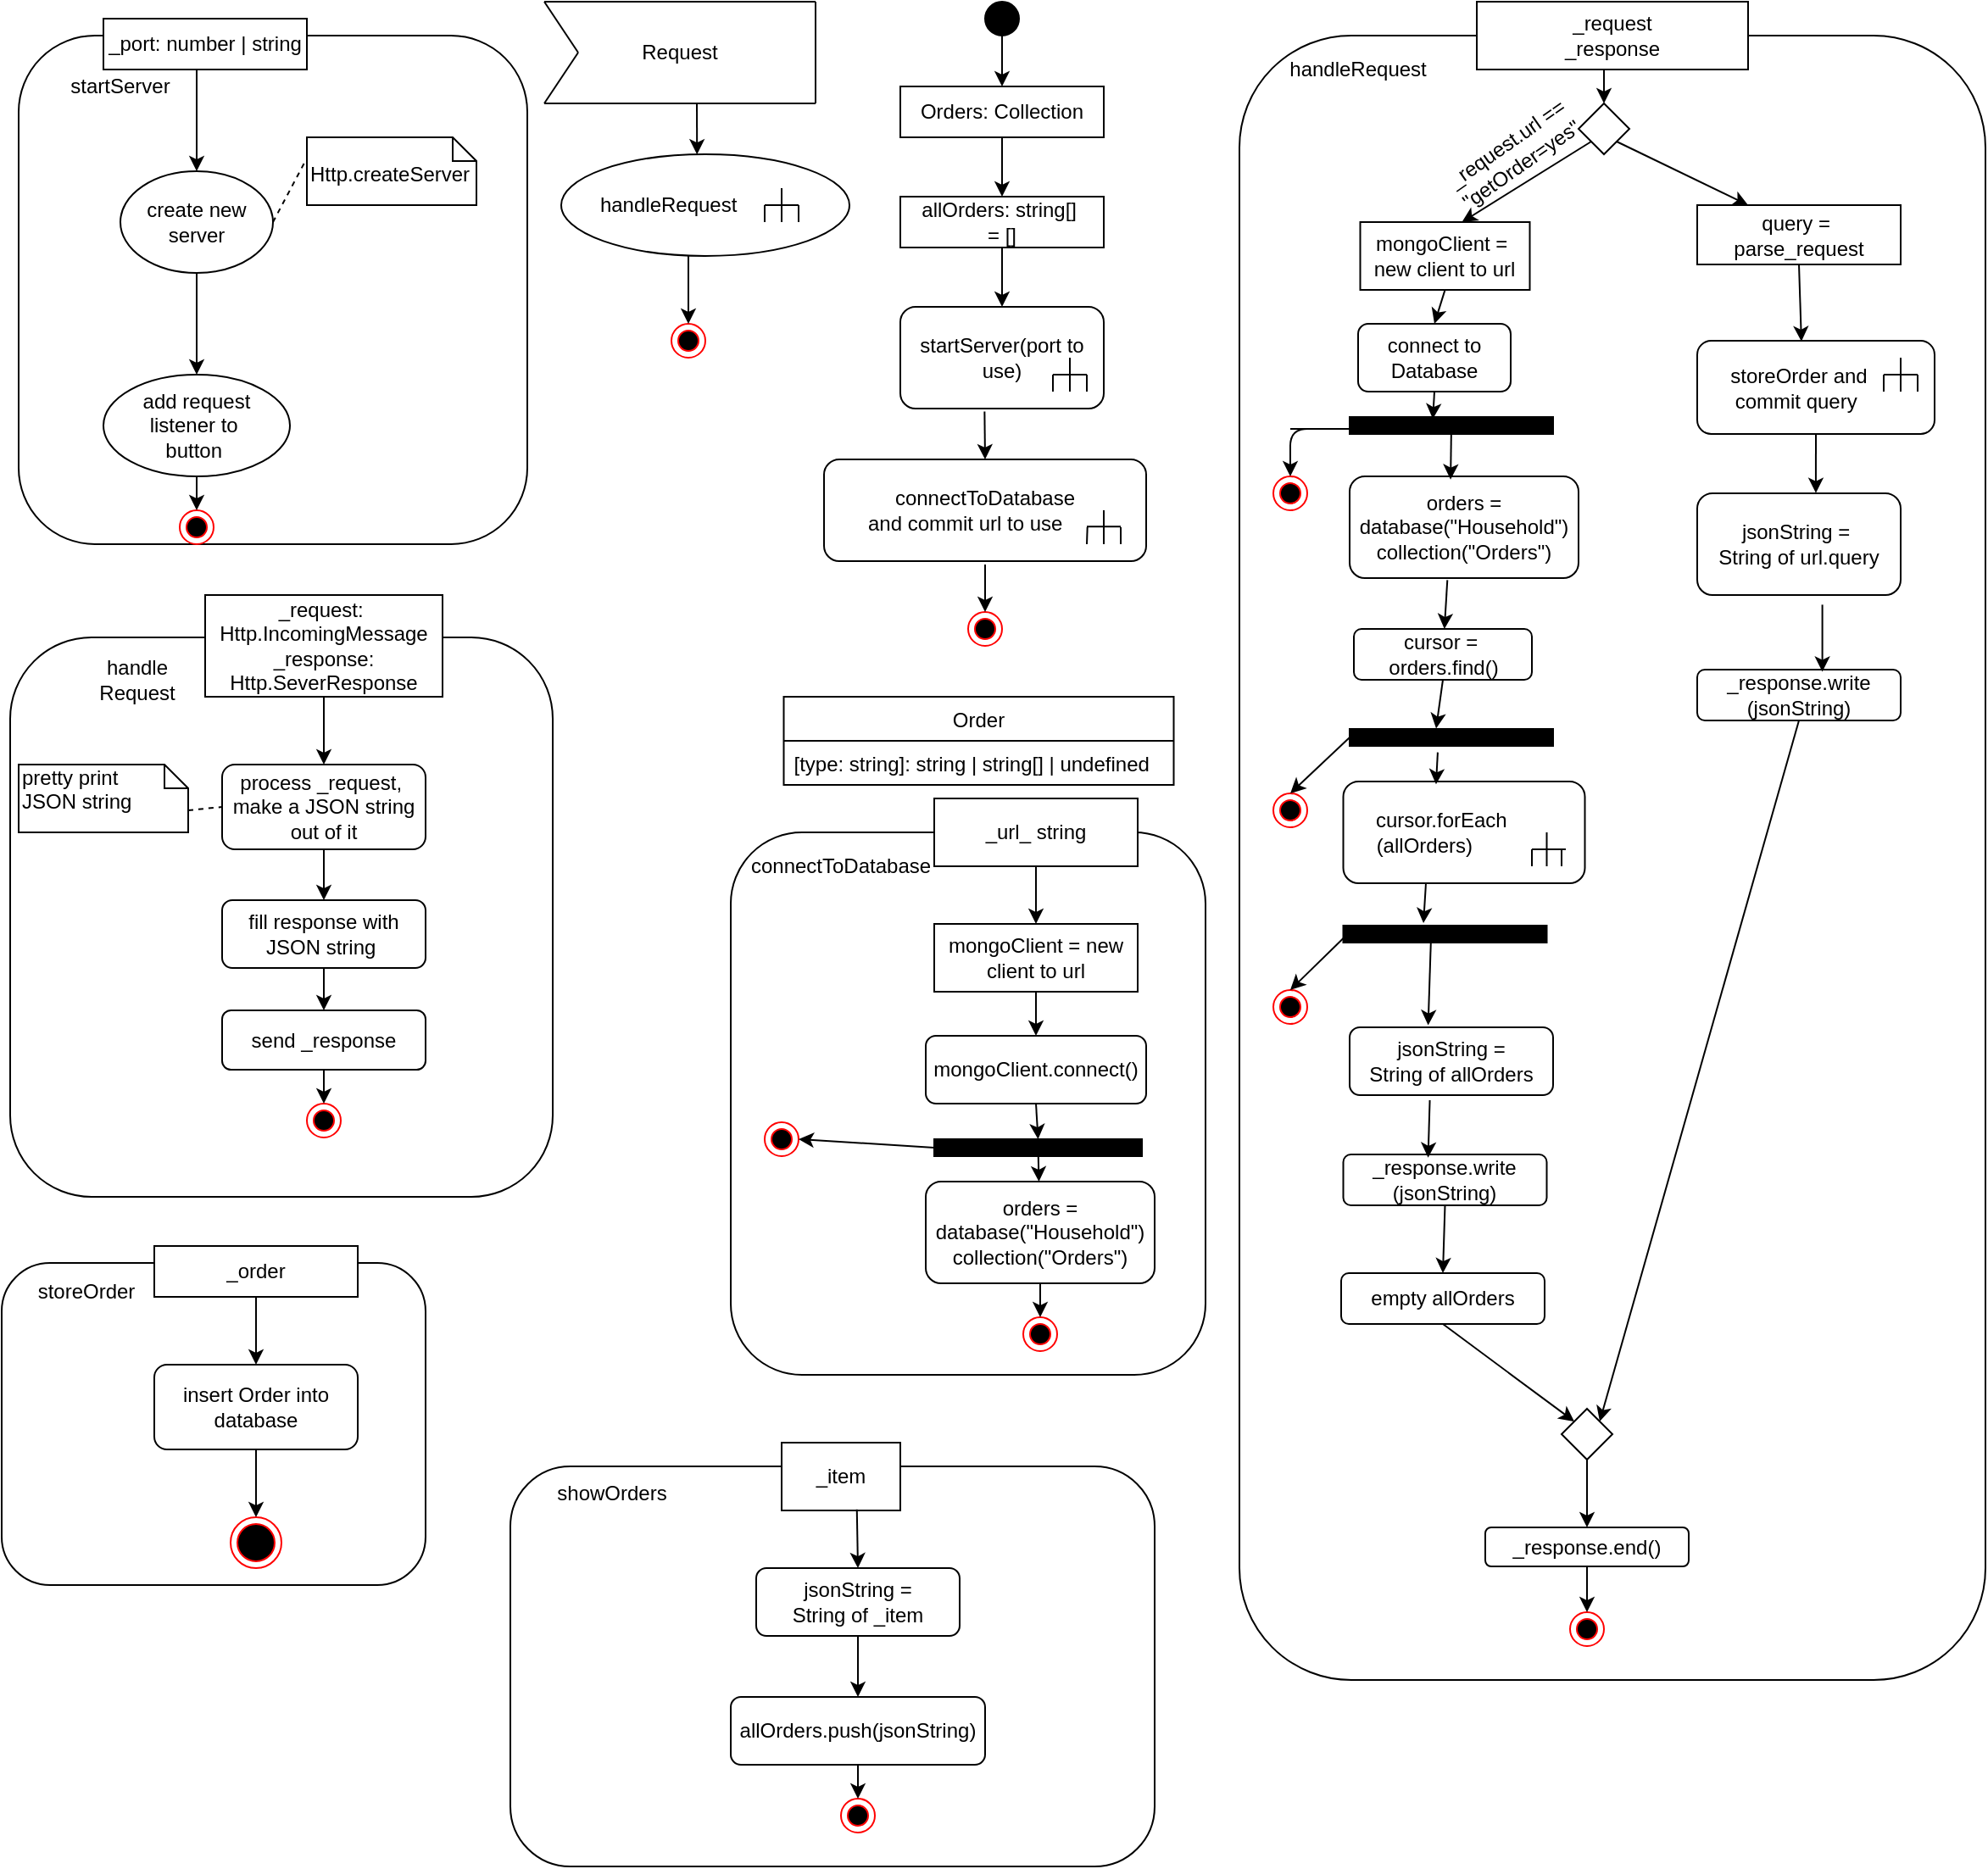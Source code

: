 <mxfile version="13.3.9" type="device"><diagram id="Cceb0mjJIIlPaI8j57Yq" name="Page-1"><mxGraphModel dx="2193" dy="592" grid="1" gridSize="10" guides="1" tooltips="1" connect="1" arrows="1" fold="1" page="1" pageScale="1" pageWidth="1169" pageHeight="827" math="0" shadow="0"><root><mxCell id="0"/><mxCell id="1" parent="0"/><mxCell id="lpmOmQuacQvoC-NyBrMB-15" value="" style="rounded=1;whiteSpace=wrap;html=1;fillColor=#FFFFFF;" parent="1" vertex="1"><mxGeometry x="-10" y="40" width="300" height="300" as="geometry"/></mxCell><mxCell id="pD5Yl9zgvyC2kJK2bAHu-2" value="create new&lt;br&gt;server" style="ellipse;whiteSpace=wrap;html=1;fillColor=#FFFFFF;" parent="1" vertex="1"><mxGeometry x="50" y="120" width="90" height="60" as="geometry"/></mxCell><mxCell id="pD5Yl9zgvyC2kJK2bAHu-5" value="add request&lt;br&gt;listener to&amp;nbsp;&lt;br&gt;button&amp;nbsp;" style="ellipse;whiteSpace=wrap;html=1;fillColor=#FFFFFF;" parent="1" vertex="1"><mxGeometry x="40" y="240" width="110" height="60" as="geometry"/></mxCell><mxCell id="pD5Yl9zgvyC2kJK2bAHu-7" value="" style="ellipse;html=1;shape=endState;fillColor=#000000;strokeColor=#ff0000;" parent="1" vertex="1"><mxGeometry x="85" y="320" width="20" height="20" as="geometry"/></mxCell><mxCell id="pD5Yl9zgvyC2kJK2bAHu-9" value="" style="endArrow=classic;html=1;exitX=0.5;exitY=1;exitDx=0;exitDy=0;entryX=0.5;entryY=0;entryDx=0;entryDy=0;" parent="1" target="pD5Yl9zgvyC2kJK2bAHu-2" edge="1"><mxGeometry width="50" height="50" relative="1" as="geometry"><mxPoint x="95" y="60" as="sourcePoint"/><mxPoint x="450" y="300" as="targetPoint"/></mxGeometry></mxCell><mxCell id="pD5Yl9zgvyC2kJK2bAHu-10" value="" style="endArrow=classic;html=1;exitX=0.5;exitY=1;exitDx=0;exitDy=0;entryX=0.5;entryY=0;entryDx=0;entryDy=0;" parent="1" source="pD5Yl9zgvyC2kJK2bAHu-2" target="pD5Yl9zgvyC2kJK2bAHu-5" edge="1"><mxGeometry width="50" height="50" relative="1" as="geometry"><mxPoint x="400" y="350" as="sourcePoint"/><mxPoint x="95" y="160" as="targetPoint"/></mxGeometry></mxCell><mxCell id="pD5Yl9zgvyC2kJK2bAHu-12" value="" style="endArrow=classic;html=1;exitX=0.5;exitY=1;exitDx=0;exitDy=0;entryX=0.5;entryY=0;entryDx=0;entryDy=0;" parent="1" source="pD5Yl9zgvyC2kJK2bAHu-5" target="pD5Yl9zgvyC2kJK2bAHu-7" edge="1"><mxGeometry width="50" height="50" relative="1" as="geometry"><mxPoint x="400" y="350" as="sourcePoint"/><mxPoint x="450" y="300" as="targetPoint"/></mxGeometry></mxCell><mxCell id="pD5Yl9zgvyC2kJK2bAHu-13" value="&lt;br&gt;Http.createServer" style="shape=note;whiteSpace=wrap;html=1;size=14;verticalAlign=top;align=left;spacingTop=-6;fillColor=#FFFFFF;" parent="1" vertex="1"><mxGeometry x="160" y="100" width="100" height="40" as="geometry"/></mxCell><mxCell id="pD5Yl9zgvyC2kJK2bAHu-14" value="" style="endArrow=none;html=1;" parent="1" edge="1"><mxGeometry width="50" height="50" relative="1" as="geometry"><mxPoint x="300" y="80" as="sourcePoint"/><mxPoint x="460" y="80" as="targetPoint"/></mxGeometry></mxCell><mxCell id="pD5Yl9zgvyC2kJK2bAHu-15" value="" style="endArrow=none;html=1;" parent="1" edge="1"><mxGeometry width="50" height="50" relative="1" as="geometry"><mxPoint x="300" y="20" as="sourcePoint"/><mxPoint x="460" y="20" as="targetPoint"/></mxGeometry></mxCell><mxCell id="pD5Yl9zgvyC2kJK2bAHu-16" value="" style="endArrow=none;html=1;" parent="1" edge="1"><mxGeometry width="50" height="50" relative="1" as="geometry"><mxPoint x="460" y="80" as="sourcePoint"/><mxPoint x="460" y="20" as="targetPoint"/></mxGeometry></mxCell><mxCell id="pD5Yl9zgvyC2kJK2bAHu-17" value="" style="endArrow=none;html=1;" parent="1" edge="1"><mxGeometry width="50" height="50" relative="1" as="geometry"><mxPoint x="300" y="20" as="sourcePoint"/><mxPoint x="320" y="50" as="targetPoint"/></mxGeometry></mxCell><mxCell id="pD5Yl9zgvyC2kJK2bAHu-18" value="" style="endArrow=none;html=1;" parent="1" edge="1"><mxGeometry width="50" height="50" relative="1" as="geometry"><mxPoint x="300" y="80" as="sourcePoint"/><mxPoint x="320" y="50" as="targetPoint"/></mxGeometry></mxCell><mxCell id="pD5Yl9zgvyC2kJK2bAHu-19" value="Request" style="text;html=1;strokeColor=none;fillColor=none;align=center;verticalAlign=middle;whiteSpace=wrap;rounded=0;" parent="1" vertex="1"><mxGeometry x="340" y="40" width="80" height="20" as="geometry"/></mxCell><mxCell id="pD5Yl9zgvyC2kJK2bAHu-20" value="handleRequest&amp;nbsp; &amp;nbsp; &amp;nbsp; &amp;nbsp; &amp;nbsp; &amp;nbsp; &amp;nbsp;" style="ellipse;whiteSpace=wrap;html=1;fillColor=#FFFFFF;" parent="1" vertex="1"><mxGeometry x="310" y="110" width="170" height="60" as="geometry"/></mxCell><mxCell id="pD5Yl9zgvyC2kJK2bAHu-21" value="" style="endArrow=none;html=1;" parent="1" edge="1"><mxGeometry width="50" height="50" relative="1" as="geometry"><mxPoint x="440" y="130" as="sourcePoint"/><mxPoint x="440" y="150" as="targetPoint"/></mxGeometry></mxCell><mxCell id="pD5Yl9zgvyC2kJK2bAHu-22" value="" style="endArrow=none;html=1;" parent="1" edge="1"><mxGeometry width="50" height="50" relative="1" as="geometry"><mxPoint x="430" y="140" as="sourcePoint"/><mxPoint x="450" y="140" as="targetPoint"/></mxGeometry></mxCell><mxCell id="pD5Yl9zgvyC2kJK2bAHu-23" value="" style="endArrow=none;html=1;" parent="1" edge="1"><mxGeometry width="50" height="50" relative="1" as="geometry"><mxPoint x="430" y="140" as="sourcePoint"/><mxPoint x="430" y="150" as="targetPoint"/><Array as="points"><mxPoint x="430" y="150"/></Array></mxGeometry></mxCell><mxCell id="pD5Yl9zgvyC2kJK2bAHu-24" value="" style="endArrow=none;html=1;" parent="1" edge="1"><mxGeometry width="50" height="50" relative="1" as="geometry"><mxPoint x="450" y="150" as="sourcePoint"/><mxPoint x="450" y="140" as="targetPoint"/></mxGeometry></mxCell><mxCell id="pD5Yl9zgvyC2kJK2bAHu-25" value="" style="ellipse;html=1;shape=endState;fillColor=#000000;strokeColor=#ff0000;" parent="1" vertex="1"><mxGeometry x="375" y="210" width="20" height="20" as="geometry"/></mxCell><mxCell id="pD5Yl9zgvyC2kJK2bAHu-26" value="" style="endArrow=classic;html=1;exitX=0.5;exitY=1;exitDx=0;exitDy=0;entryX=0.5;entryY=0;entryDx=0;entryDy=0;" parent="1" target="pD5Yl9zgvyC2kJK2bAHu-25" edge="1"><mxGeometry width="50" height="50" relative="1" as="geometry"><mxPoint x="385" y="170" as="sourcePoint"/><mxPoint x="510" y="170" as="targetPoint"/></mxGeometry></mxCell><mxCell id="pD5Yl9zgvyC2kJK2bAHu-29" value="" style="endArrow=classic;html=1;entryX=0.53;entryY=0.002;entryDx=0;entryDy=0;entryPerimeter=0;" parent="1" edge="1"><mxGeometry width="50" height="50" relative="1" as="geometry"><mxPoint x="390" y="80" as="sourcePoint"/><mxPoint x="390.1" y="110.12" as="targetPoint"/></mxGeometry></mxCell><mxCell id="pD5Yl9zgvyC2kJK2bAHu-30" value="" style="rounded=1;whiteSpace=wrap;html=1;fillColor=#FFFFFF;rotation=90;" parent="1" vertex="1"><mxGeometry x="-20" y="400" width="330" height="320" as="geometry"/></mxCell><mxCell id="pD5Yl9zgvyC2kJK2bAHu-31" value="_request:&amp;nbsp;&lt;br&gt;Http.IncomingMessage&lt;br&gt;_response: Http.SeverResponse" style="rounded=0;whiteSpace=wrap;html=1;fillColor=#FFFFFF;" parent="1" vertex="1"><mxGeometry x="100" y="370" width="140" height="60" as="geometry"/></mxCell><mxCell id="pD5Yl9zgvyC2kJK2bAHu-32" value="" style="endArrow=none;dashed=1;html=1;exitX=1;exitY=0.5;exitDx=0;exitDy=0;entryX=-0.008;entryY=0.345;entryDx=0;entryDy=0;entryPerimeter=0;" parent="1" source="pD5Yl9zgvyC2kJK2bAHu-2" target="pD5Yl9zgvyC2kJK2bAHu-13" edge="1"><mxGeometry width="50" height="50" relative="1" as="geometry"><mxPoint x="400" y="120" as="sourcePoint"/><mxPoint x="450" y="70" as="targetPoint"/></mxGeometry></mxCell><mxCell id="pD5Yl9zgvyC2kJK2bAHu-33" value="handle&lt;br&gt;Request" style="text;html=1;strokeColor=none;fillColor=none;align=center;verticalAlign=middle;whiteSpace=wrap;rounded=0;" parent="1" vertex="1"><mxGeometry x="40" y="410" width="40" height="20" as="geometry"/></mxCell><mxCell id="pD5Yl9zgvyC2kJK2bAHu-34" value="process _request,&amp;nbsp;&lt;br&gt;make a JSON string&lt;br&gt;out of it" style="rounded=1;whiteSpace=wrap;html=1;fillColor=#FFFFFF;" parent="1" vertex="1"><mxGeometry x="110" y="470" width="120" height="50" as="geometry"/></mxCell><mxCell id="pD5Yl9zgvyC2kJK2bAHu-35" value="fill response with JSON string&amp;nbsp;" style="rounded=1;whiteSpace=wrap;html=1;fillColor=#FFFFFF;" parent="1" vertex="1"><mxGeometry x="110" y="550" width="120" height="40" as="geometry"/></mxCell><mxCell id="pD5Yl9zgvyC2kJK2bAHu-36" value="send _response" style="rounded=1;whiteSpace=wrap;html=1;fillColor=#FFFFFF;" parent="1" vertex="1"><mxGeometry x="110" y="615" width="120" height="35" as="geometry"/></mxCell><mxCell id="pD5Yl9zgvyC2kJK2bAHu-37" value="" style="ellipse;html=1;shape=endState;fillColor=#000000;strokeColor=#ff0000;" parent="1" vertex="1"><mxGeometry x="160" y="670" width="20" height="20" as="geometry"/></mxCell><mxCell id="pD5Yl9zgvyC2kJK2bAHu-38" value="" style="endArrow=classic;html=1;exitX=0.5;exitY=1;exitDx=0;exitDy=0;entryX=0.5;entryY=0;entryDx=0;entryDy=0;" parent="1" source="pD5Yl9zgvyC2kJK2bAHu-31" target="pD5Yl9zgvyC2kJK2bAHu-34" edge="1"><mxGeometry width="50" height="50" relative="1" as="geometry"><mxPoint x="190" y="530" as="sourcePoint"/><mxPoint x="240" y="480" as="targetPoint"/></mxGeometry></mxCell><mxCell id="pD5Yl9zgvyC2kJK2bAHu-39" value="" style="endArrow=classic;html=1;exitX=0.5;exitY=1;exitDx=0;exitDy=0;entryX=0.5;entryY=0;entryDx=0;entryDy=0;" parent="1" source="pD5Yl9zgvyC2kJK2bAHu-34" target="pD5Yl9zgvyC2kJK2bAHu-35" edge="1"><mxGeometry width="50" height="50" relative="1" as="geometry"><mxPoint x="190" y="530" as="sourcePoint"/><mxPoint x="240" y="480" as="targetPoint"/></mxGeometry></mxCell><mxCell id="pD5Yl9zgvyC2kJK2bAHu-40" value="" style="endArrow=classic;html=1;exitX=0.5;exitY=1;exitDx=0;exitDy=0;entryX=0.5;entryY=0;entryDx=0;entryDy=0;" parent="1" source="pD5Yl9zgvyC2kJK2bAHu-35" target="pD5Yl9zgvyC2kJK2bAHu-36" edge="1"><mxGeometry width="50" height="50" relative="1" as="geometry"><mxPoint x="190" y="530" as="sourcePoint"/><mxPoint x="240" y="480" as="targetPoint"/></mxGeometry></mxCell><mxCell id="pD5Yl9zgvyC2kJK2bAHu-41" value="" style="endArrow=classic;html=1;exitX=0.5;exitY=1;exitDx=0;exitDy=0;entryX=0.5;entryY=0;entryDx=0;entryDy=0;" parent="1" source="pD5Yl9zgvyC2kJK2bAHu-36" target="pD5Yl9zgvyC2kJK2bAHu-37" edge="1"><mxGeometry width="50" height="50" relative="1" as="geometry"><mxPoint x="190" y="530" as="sourcePoint"/><mxPoint x="240" y="480" as="targetPoint"/></mxGeometry></mxCell><mxCell id="pD5Yl9zgvyC2kJK2bAHu-42" value="pretty print&lt;br&gt;JSON string" style="shape=note;whiteSpace=wrap;html=1;size=14;verticalAlign=top;align=left;spacingTop=-6;fillColor=#FFFFFF;" parent="1" vertex="1"><mxGeometry x="-10" y="470" width="100" height="40" as="geometry"/></mxCell><mxCell id="lpmOmQuacQvoC-NyBrMB-2" value="startServer" style="text;html=1;strokeColor=none;fillColor=none;align=center;verticalAlign=middle;whiteSpace=wrap;rounded=0;" parent="1" vertex="1"><mxGeometry x="30" y="60" width="40" height="20" as="geometry"/></mxCell><mxCell id="lpmOmQuacQvoC-NyBrMB-5" value="" style="ellipse;whiteSpace=wrap;html=1;aspect=fixed;fillColor=#000000;" parent="1" vertex="1"><mxGeometry x="560" y="20" width="20" height="20" as="geometry"/></mxCell><mxCell id="lpmOmQuacQvoC-NyBrMB-6" value="Orders: Collection" style="rounded=0;whiteSpace=wrap;html=1;fillColor=#FFFFFF;" parent="1" vertex="1"><mxGeometry x="510" y="70" width="120" height="30" as="geometry"/></mxCell><mxCell id="lpmOmQuacQvoC-NyBrMB-7" value="startServer(port to use)" style="rounded=1;whiteSpace=wrap;html=1;fillColor=#FFFFFF;" parent="1" vertex="1"><mxGeometry x="510" y="200" width="120" height="60" as="geometry"/></mxCell><mxCell id="lpmOmQuacQvoC-NyBrMB-4" value="_port: number | string" style="rounded=0;whiteSpace=wrap;html=1;fillColor=#FFFFFF;" parent="1" vertex="1"><mxGeometry x="40" y="30" width="120" height="30" as="geometry"/></mxCell><mxCell id="lpmOmQuacQvoC-NyBrMB-16" value="connectToDatabase&lt;br&gt;and commit url to use&amp;nbsp; &amp;nbsp; &amp;nbsp; &amp;nbsp;" style="rounded=1;whiteSpace=wrap;html=1;fillColor=#FFFFFF;" parent="1" vertex="1"><mxGeometry x="465" y="290" width="190" height="60" as="geometry"/></mxCell><mxCell id="lpmOmQuacQvoC-NyBrMB-17" value="" style="ellipse;html=1;shape=endState;fillColor=#000000;strokeColor=#ff0000;" parent="1" vertex="1"><mxGeometry x="550" y="380" width="20" height="20" as="geometry"/></mxCell><mxCell id="lpmOmQuacQvoC-NyBrMB-18" value="" style="endArrow=classic;html=1;entryX=0.5;entryY=0;entryDx=0;entryDy=0;" parent="1" target="lpmOmQuacQvoC-NyBrMB-17" edge="1"><mxGeometry width="50" height="50" relative="1" as="geometry"><mxPoint x="560" y="352" as="sourcePoint"/><mxPoint x="660" y="290" as="targetPoint"/><Array as="points"><mxPoint x="560" y="352"/></Array></mxGeometry></mxCell><mxCell id="lpmOmQuacQvoC-NyBrMB-19" value="" style="endArrow=classic;html=1;exitX=0.414;exitY=1.03;exitDx=0;exitDy=0;entryX=0.5;entryY=0;entryDx=0;entryDy=0;exitPerimeter=0;" parent="1" source="lpmOmQuacQvoC-NyBrMB-7" target="lpmOmQuacQvoC-NyBrMB-16" edge="1"><mxGeometry width="50" height="50" relative="1" as="geometry"><mxPoint x="610" y="340" as="sourcePoint"/><mxPoint x="543" y="280" as="targetPoint"/></mxGeometry></mxCell><mxCell id="lpmOmQuacQvoC-NyBrMB-21" value="" style="endArrow=classic;html=1;exitX=0.5;exitY=1;exitDx=0;exitDy=0;" parent="1" source="lpmOmQuacQvoC-NyBrMB-5" target="lpmOmQuacQvoC-NyBrMB-6" edge="1"><mxGeometry width="50" height="50" relative="1" as="geometry"><mxPoint x="610" y="270" as="sourcePoint"/><mxPoint x="660" y="220" as="targetPoint"/></mxGeometry></mxCell><mxCell id="lpmOmQuacQvoC-NyBrMB-23" value="" style="endArrow=none;dashed=1;html=1;exitX=0;exitY=0;exitDx=100;exitDy=27;exitPerimeter=0;entryX=0;entryY=0.5;entryDx=0;entryDy=0;" parent="1" source="pD5Yl9zgvyC2kJK2bAHu-42" target="pD5Yl9zgvyC2kJK2bAHu-34" edge="1"><mxGeometry width="50" height="50" relative="1" as="geometry"><mxPoint x="280" y="570" as="sourcePoint"/><mxPoint x="330" y="520" as="targetPoint"/></mxGeometry></mxCell><mxCell id="lpmOmQuacQvoC-NyBrMB-24" value="" style="rounded=1;whiteSpace=wrap;html=1;fillColor=#FFFFFF;" parent="1" vertex="1"><mxGeometry x="410" y="510" width="280" height="320" as="geometry"/></mxCell><mxCell id="lpmOmQuacQvoC-NyBrMB-26" value="connectToDatabase" style="text;html=1;strokeColor=none;fillColor=none;align=center;verticalAlign=middle;whiteSpace=wrap;rounded=0;" parent="1" vertex="1"><mxGeometry x="455" y="520" width="40" height="20" as="geometry"/></mxCell><mxCell id="lpmOmQuacQvoC-NyBrMB-28" value="_url_ string" style="rounded=0;whiteSpace=wrap;html=1;fillColor=#FFFFFF;" parent="1" vertex="1"><mxGeometry x="530" y="490" width="120" height="40" as="geometry"/></mxCell><mxCell id="lpmOmQuacQvoC-NyBrMB-29" value="mongoClient = new&lt;br&gt;client to url" style="rounded=0;whiteSpace=wrap;html=1;fillColor=#FFFFFF;" parent="1" vertex="1"><mxGeometry x="530" y="564" width="120" height="40" as="geometry"/></mxCell><mxCell id="lpmOmQuacQvoC-NyBrMB-30" value="orders = &lt;br&gt;database(&quot;Household&quot;)&lt;br&gt;collection(&quot;Orders&quot;)" style="rounded=1;whiteSpace=wrap;html=1;fillColor=#FFFFFF;" parent="1" vertex="1"><mxGeometry x="525" y="716" width="135" height="60" as="geometry"/></mxCell><mxCell id="lpmOmQuacQvoC-NyBrMB-31" value="mongoClient.connect()" style="rounded=1;whiteSpace=wrap;html=1;fillColor=#FFFFFF;" parent="1" vertex="1"><mxGeometry x="525" y="630" width="130" height="40" as="geometry"/></mxCell><mxCell id="lpmOmQuacQvoC-NyBrMB-32" value="" style="ellipse;html=1;shape=endState;fillColor=#000000;strokeColor=#ff0000;" parent="1" vertex="1"><mxGeometry x="582.5" y="796" width="20" height="20" as="geometry"/></mxCell><mxCell id="lpmOmQuacQvoC-NyBrMB-33" value="" style="endArrow=classic;html=1;exitX=0.5;exitY=1;exitDx=0;exitDy=0;entryX=0.5;entryY=0;entryDx=0;entryDy=0;" parent="1" source="lpmOmQuacQvoC-NyBrMB-28" target="lpmOmQuacQvoC-NyBrMB-29" edge="1"><mxGeometry width="50" height="50" relative="1" as="geometry"><mxPoint x="340" y="620" as="sourcePoint"/><mxPoint x="390" y="570" as="targetPoint"/></mxGeometry></mxCell><mxCell id="lpmOmQuacQvoC-NyBrMB-34" value="" style="endArrow=classic;html=1;exitX=0.5;exitY=1;exitDx=0;exitDy=0;entryX=0.5;entryY=0;entryDx=0;entryDy=0;" parent="1" source="lpmOmQuacQvoC-NyBrMB-29" target="lpmOmQuacQvoC-NyBrMB-31" edge="1"><mxGeometry width="50" height="50" relative="1" as="geometry"><mxPoint x="340" y="620" as="sourcePoint"/><mxPoint x="390" y="570" as="targetPoint"/></mxGeometry></mxCell><mxCell id="lpmOmQuacQvoC-NyBrMB-35" value="" style="endArrow=classic;html=1;" parent="1" source="lpmOmQuacQvoC-NyBrMB-52" target="lpmOmQuacQvoC-NyBrMB-30" edge="1"><mxGeometry width="50" height="50" relative="1" as="geometry"><mxPoint x="340" y="620" as="sourcePoint"/><mxPoint x="390" y="570" as="targetPoint"/></mxGeometry></mxCell><mxCell id="lpmOmQuacQvoC-NyBrMB-36" value="" style="endArrow=classic;html=1;exitX=0.5;exitY=1;exitDx=0;exitDy=0;entryX=0.5;entryY=0;entryDx=0;entryDy=0;" parent="1" source="lpmOmQuacQvoC-NyBrMB-30" target="lpmOmQuacQvoC-NyBrMB-32" edge="1"><mxGeometry width="50" height="50" relative="1" as="geometry"><mxPoint x="340" y="620" as="sourcePoint"/><mxPoint x="390" y="570" as="targetPoint"/></mxGeometry></mxCell><mxCell id="lpmOmQuacQvoC-NyBrMB-40" value="" style="edgeStyle=orthogonalEdgeStyle;rounded=0;orthogonalLoop=1;jettySize=auto;html=1;" parent="1" source="lpmOmQuacQvoC-NyBrMB-38" target="lpmOmQuacQvoC-NyBrMB-7" edge="1"><mxGeometry relative="1" as="geometry"/></mxCell><mxCell id="lpmOmQuacQvoC-NyBrMB-38" value="allOrders: string[]&amp;nbsp;&lt;br&gt;= []" style="rounded=0;whiteSpace=wrap;html=1;fillColor=#FFFFFF;" parent="1" vertex="1"><mxGeometry x="510" y="135" width="120" height="30" as="geometry"/></mxCell><mxCell id="lpmOmQuacQvoC-NyBrMB-41" value="" style="endArrow=classic;html=1;exitX=0.5;exitY=1;exitDx=0;exitDy=0;entryX=0.5;entryY=0;entryDx=0;entryDy=0;" parent="1" source="lpmOmQuacQvoC-NyBrMB-6" target="lpmOmQuacQvoC-NyBrMB-38" edge="1"><mxGeometry width="50" height="50" relative="1" as="geometry"><mxPoint x="280" y="170" as="sourcePoint"/><mxPoint x="330" y="120" as="targetPoint"/></mxGeometry></mxCell><mxCell id="lpmOmQuacQvoC-NyBrMB-42" value="" style="rounded=1;whiteSpace=wrap;html=1;fillColor=#FFFFFF;" parent="1" vertex="1"><mxGeometry x="710" y="40" width="440" height="970" as="geometry"/></mxCell><mxCell id="lpmOmQuacQvoC-NyBrMB-43" value="_request&lt;br&gt;_response" style="rounded=0;whiteSpace=wrap;html=1;fillColor=#FFFFFF;" parent="1" vertex="1"><mxGeometry x="850" y="20" width="160" height="40" as="geometry"/></mxCell><mxCell id="lpmOmQuacQvoC-NyBrMB-44" value="handleRequest" style="text;html=1;strokeColor=none;fillColor=none;align=center;verticalAlign=middle;whiteSpace=wrap;rounded=0;" parent="1" vertex="1"><mxGeometry x="760" y="50" width="40" height="20" as="geometry"/></mxCell><mxCell id="lpmOmQuacQvoC-NyBrMB-45" value="" style="rhombus;whiteSpace=wrap;html=1;fillColor=#FFFFFF;" parent="1" vertex="1"><mxGeometry x="910" y="80" width="30" height="30" as="geometry"/></mxCell><mxCell id="lpmOmQuacQvoC-NyBrMB-46" value="" style="endArrow=classic;html=1;entryX=0.5;entryY=0;entryDx=0;entryDy=0;" parent="1" target="lpmOmQuacQvoC-NyBrMB-45" edge="1"><mxGeometry width="50" height="50" relative="1" as="geometry"><mxPoint x="925" y="60" as="sourcePoint"/><mxPoint x="850" y="50" as="targetPoint"/></mxGeometry></mxCell><mxCell id="lpmOmQuacQvoC-NyBrMB-47" value="connect to Database" style="rounded=1;whiteSpace=wrap;html=1;fillColor=#FFFFFF;" parent="1" vertex="1"><mxGeometry x="780" y="210" width="90" height="40" as="geometry"/></mxCell><mxCell id="lpmOmQuacQvoC-NyBrMB-48" value="mongoClient =&amp;nbsp;&lt;br&gt;new client to url" style="rounded=0;whiteSpace=wrap;html=1;fillColor=#FFFFFF;" parent="1" vertex="1"><mxGeometry x="781.25" y="150" width="100" height="40" as="geometry"/></mxCell><mxCell id="lpmOmQuacQvoC-NyBrMB-49" value="orders = &lt;br&gt;database(&quot;Household&quot;)&lt;br&gt;collection(&quot;Orders&quot;)" style="rounded=1;whiteSpace=wrap;html=1;fillColor=#FFFFFF;" parent="1" vertex="1"><mxGeometry x="775" y="300" width="135" height="60" as="geometry"/></mxCell><mxCell id="lpmOmQuacQvoC-NyBrMB-50" value="cursor =&amp;nbsp;&lt;br&gt;orders.find()" style="rounded=1;whiteSpace=wrap;html=1;fillColor=#FFFFFF;" parent="1" vertex="1"><mxGeometry x="777.5" y="390" width="105" height="30" as="geometry"/></mxCell><mxCell id="lpmOmQuacQvoC-NyBrMB-52" value="" style="rounded=0;whiteSpace=wrap;html=1;fillColor=#000000;" parent="1" vertex="1"><mxGeometry x="530" y="691" width="122.5" height="10" as="geometry"/></mxCell><mxCell id="lpmOmQuacQvoC-NyBrMB-53" value="" style="endArrow=classic;html=1;exitX=0.5;exitY=1;exitDx=0;exitDy=0;entryX=0.5;entryY=0;entryDx=0;entryDy=0;" parent="1" source="lpmOmQuacQvoC-NyBrMB-31" target="lpmOmQuacQvoC-NyBrMB-52" edge="1"><mxGeometry width="50" height="50" relative="1" as="geometry"><mxPoint x="860" y="686" as="sourcePoint"/><mxPoint x="910" y="636" as="targetPoint"/></mxGeometry></mxCell><mxCell id="lpmOmQuacQvoC-NyBrMB-54" value="" style="ellipse;html=1;shape=endState;fillColor=#000000;strokeColor=#ff0000;" parent="1" vertex="1"><mxGeometry x="430" y="681" width="20" height="20" as="geometry"/></mxCell><mxCell id="lpmOmQuacQvoC-NyBrMB-55" value="" style="endArrow=classic;html=1;exitX=0;exitY=0.5;exitDx=0;exitDy=0;entryX=1;entryY=0.5;entryDx=0;entryDy=0;" parent="1" source="lpmOmQuacQvoC-NyBrMB-52" target="lpmOmQuacQvoC-NyBrMB-54" edge="1"><mxGeometry width="50" height="50" relative="1" as="geometry"><mxPoint x="860" y="686" as="sourcePoint"/><mxPoint x="910" y="636" as="targetPoint"/></mxGeometry></mxCell><mxCell id="lpmOmQuacQvoC-NyBrMB-56" value="" style="rounded=0;whiteSpace=wrap;html=1;fillColor=#000000;" parent="1" vertex="1"><mxGeometry x="775" y="265" width="120" height="10" as="geometry"/></mxCell><mxCell id="lpmOmQuacQvoC-NyBrMB-58" value="" style="rounded=0;whiteSpace=wrap;html=1;fillColor=#000000;" parent="1" vertex="1"><mxGeometry x="775" y="449" width="120" height="10" as="geometry"/></mxCell><mxCell id="lpmOmQuacQvoC-NyBrMB-59" value="cursor.forEach&amp;nbsp; &amp;nbsp; &amp;nbsp; &amp;nbsp;&amp;nbsp;&lt;br&gt;(allOrders)&amp;nbsp; &amp;nbsp; &amp;nbsp; &amp;nbsp; &amp;nbsp; &amp;nbsp; &amp;nbsp;&amp;nbsp;&lt;br&gt;" style="rounded=1;whiteSpace=wrap;html=1;fillColor=#FFFFFF;" parent="1" vertex="1"><mxGeometry x="771.25" y="480" width="142.5" height="60" as="geometry"/></mxCell><mxCell id="lpmOmQuacQvoC-NyBrMB-60" value="" style="rounded=0;whiteSpace=wrap;html=1;fillColor=#000000;" parent="1" vertex="1"><mxGeometry x="771.25" y="565" width="120" height="10" as="geometry"/></mxCell><mxCell id="lpmOmQuacQvoC-NyBrMB-62" value="jsonString = &lt;br&gt;String of allOrders" style="rounded=1;whiteSpace=wrap;html=1;fillColor=#FFFFFF;" parent="1" vertex="1"><mxGeometry x="775" y="625" width="120" height="40" as="geometry"/></mxCell><mxCell id="lpmOmQuacQvoC-NyBrMB-63" value="_response.write&lt;br&gt;(jsonString)" style="rounded=1;whiteSpace=wrap;html=1;fillColor=#FFFFFF;" parent="1" vertex="1"><mxGeometry x="771.25" y="700" width="120" height="30" as="geometry"/></mxCell><mxCell id="lpmOmQuacQvoC-NyBrMB-64" value="empty allOrders" style="rounded=1;whiteSpace=wrap;html=1;fillColor=#FFFFFF;" parent="1" vertex="1"><mxGeometry x="770" y="770" width="120" height="30" as="geometry"/></mxCell><mxCell id="lpmOmQuacQvoC-NyBrMB-65" value="query =&amp;nbsp;&lt;br&gt;parse_request" style="rounded=0;whiteSpace=wrap;html=1;fillColor=#FFFFFF;" parent="1" vertex="1"><mxGeometry x="980" y="140" width="120" height="35" as="geometry"/></mxCell><mxCell id="lpmOmQuacQvoC-NyBrMB-68" value="" style="endArrow=none;html=1;" parent="1" edge="1"><mxGeometry width="50" height="50" relative="1" as="geometry"><mxPoint x="620" y="329.66" as="sourcePoint"/><mxPoint x="640" y="329.66" as="targetPoint"/></mxGeometry></mxCell><mxCell id="lpmOmQuacQvoC-NyBrMB-70" value="" style="endArrow=none;html=1;" parent="1" edge="1"><mxGeometry width="50" height="50" relative="1" as="geometry"><mxPoint x="620" y="340" as="sourcePoint"/><mxPoint x="620" y="330" as="targetPoint"/><Array as="points"><mxPoint x="620.34" y="330"/></Array></mxGeometry></mxCell><mxCell id="lpmOmQuacQvoC-NyBrMB-71" value="" style="endArrow=none;html=1;" parent="1" edge="1"><mxGeometry width="50" height="50" relative="1" as="geometry"><mxPoint x="640" y="340" as="sourcePoint"/><mxPoint x="640" y="330" as="targetPoint"/><Array as="points"><mxPoint x="640" y="330"/></Array></mxGeometry></mxCell><mxCell id="lpmOmQuacQvoC-NyBrMB-73" value="" style="endArrow=none;html=1;" parent="1" edge="1"><mxGeometry width="50" height="50" relative="1" as="geometry"><mxPoint x="630" y="320" as="sourcePoint"/><mxPoint x="630" y="340" as="targetPoint"/></mxGeometry></mxCell><mxCell id="lpmOmQuacQvoC-NyBrMB-74" value="" style="endArrow=none;html=1;" parent="1" edge="1"><mxGeometry width="50" height="50" relative="1" as="geometry"><mxPoint x="610" y="250" as="sourcePoint"/><mxPoint x="610" y="230" as="targetPoint"/></mxGeometry></mxCell><mxCell id="lpmOmQuacQvoC-NyBrMB-75" value="" style="endArrow=none;html=1;" parent="1" edge="1"><mxGeometry width="50" height="50" relative="1" as="geometry"><mxPoint x="620" y="240" as="sourcePoint"/><mxPoint x="600" y="240" as="targetPoint"/></mxGeometry></mxCell><mxCell id="lpmOmQuacQvoC-NyBrMB-76" value="" style="endArrow=none;html=1;" parent="1" edge="1"><mxGeometry width="50" height="50" relative="1" as="geometry"><mxPoint x="600" y="250" as="sourcePoint"/><mxPoint x="600" y="240" as="targetPoint"/></mxGeometry></mxCell><mxCell id="lpmOmQuacQvoC-NyBrMB-77" value="" style="endArrow=none;html=1;" parent="1" edge="1"><mxGeometry width="50" height="50" relative="1" as="geometry"><mxPoint x="620" y="250" as="sourcePoint"/><mxPoint x="620" y="240" as="targetPoint"/></mxGeometry></mxCell><mxCell id="lpmOmQuacQvoC-NyBrMB-81" value="" style="endArrow=none;html=1;" parent="1" edge="1"><mxGeometry width="50" height="50" relative="1" as="geometry"><mxPoint x="902.5" y="520" as="sourcePoint"/><mxPoint x="882.5" y="520" as="targetPoint"/></mxGeometry></mxCell><mxCell id="lpmOmQuacQvoC-NyBrMB-82" value="" style="endArrow=none;html=1;" parent="1" edge="1"><mxGeometry width="50" height="50" relative="1" as="geometry"><mxPoint x="891.25" y="530" as="sourcePoint"/><mxPoint x="891.25" y="510" as="targetPoint"/></mxGeometry></mxCell><mxCell id="lpmOmQuacQvoC-NyBrMB-83" value="" style="endArrow=none;html=1;" parent="1" edge="1"><mxGeometry width="50" height="50" relative="1" as="geometry"><mxPoint x="882.5" y="530" as="sourcePoint"/><mxPoint x="882.5" y="520" as="targetPoint"/></mxGeometry></mxCell><mxCell id="lpmOmQuacQvoC-NyBrMB-84" value="" style="endArrow=none;html=1;" parent="1" edge="1"><mxGeometry width="50" height="50" relative="1" as="geometry"><mxPoint x="900" y="530" as="sourcePoint"/><mxPoint x="900" y="520" as="targetPoint"/></mxGeometry></mxCell><mxCell id="lpmOmQuacQvoC-NyBrMB-85" value="storeOrder and&amp;nbsp; &amp;nbsp; &amp;nbsp;&amp;nbsp;&lt;br&gt;commit query&amp;nbsp; &amp;nbsp; &amp;nbsp; &amp;nbsp;&lt;br&gt;" style="rounded=1;whiteSpace=wrap;html=1;fillColor=#FFFFFF;" parent="1" vertex="1"><mxGeometry x="980" y="220" width="140" height="55" as="geometry"/></mxCell><mxCell id="lpmOmQuacQvoC-NyBrMB-86" value="" style="endArrow=none;html=1;" parent="1" edge="1"><mxGeometry width="50" height="50" relative="1" as="geometry"><mxPoint x="1100" y="250" as="sourcePoint"/><mxPoint x="1100" y="230" as="targetPoint"/></mxGeometry></mxCell><mxCell id="lpmOmQuacQvoC-NyBrMB-87" value="" style="endArrow=none;html=1;" parent="1" edge="1"><mxGeometry width="50" height="50" relative="1" as="geometry"><mxPoint x="1090" y="240" as="sourcePoint"/><mxPoint x="1110" y="240" as="targetPoint"/></mxGeometry></mxCell><mxCell id="lpmOmQuacQvoC-NyBrMB-88" value="" style="endArrow=none;html=1;" parent="1" edge="1"><mxGeometry width="50" height="50" relative="1" as="geometry"><mxPoint x="1090" y="250" as="sourcePoint"/><mxPoint x="1090" y="240" as="targetPoint"/><Array as="points"><mxPoint x="1090" y="250"/></Array></mxGeometry></mxCell><mxCell id="lpmOmQuacQvoC-NyBrMB-89" value="" style="endArrow=none;html=1;" parent="1" edge="1"><mxGeometry width="50" height="50" relative="1" as="geometry"><mxPoint x="1110" y="250" as="sourcePoint"/><mxPoint x="1110" y="240" as="targetPoint"/></mxGeometry></mxCell><mxCell id="lpmOmQuacQvoC-NyBrMB-90" value="jsonString =&amp;nbsp;&lt;br&gt;String of url.query" style="rounded=1;whiteSpace=wrap;html=1;fillColor=#FFFFFF;" parent="1" vertex="1"><mxGeometry x="980" y="310" width="120" height="60" as="geometry"/></mxCell><mxCell id="lpmOmQuacQvoC-NyBrMB-91" value="_response.write&lt;br&gt;(jsonString)" style="rounded=1;whiteSpace=wrap;html=1;fillColor=#FFFFFF;" parent="1" vertex="1"><mxGeometry x="980" y="414" width="120" height="30" as="geometry"/></mxCell><mxCell id="lpmOmQuacQvoC-NyBrMB-92" value="" style="endArrow=classic;html=1;exitX=0;exitY=1;exitDx=0;exitDy=0;entryX=0.6;entryY=0;entryDx=0;entryDy=0;entryPerimeter=0;" parent="1" source="lpmOmQuacQvoC-NyBrMB-45" target="lpmOmQuacQvoC-NyBrMB-48" edge="1"><mxGeometry width="50" height="50" relative="1" as="geometry"><mxPoint x="960" y="180" as="sourcePoint"/><mxPoint x="1010" y="130" as="targetPoint"/></mxGeometry></mxCell><mxCell id="lpmOmQuacQvoC-NyBrMB-93" value="" style="endArrow=classic;html=1;exitX=0.5;exitY=1;exitDx=0;exitDy=0;entryX=0.5;entryY=0;entryDx=0;entryDy=0;" parent="1" source="lpmOmQuacQvoC-NyBrMB-48" target="lpmOmQuacQvoC-NyBrMB-47" edge="1"><mxGeometry width="50" height="50" relative="1" as="geometry"><mxPoint x="960" y="180" as="sourcePoint"/><mxPoint x="1010" y="130" as="targetPoint"/></mxGeometry></mxCell><mxCell id="lpmOmQuacQvoC-NyBrMB-94" value="" style="endArrow=classic;html=1;exitX=0.5;exitY=1;exitDx=0;exitDy=0;entryX=0.409;entryY=0.112;entryDx=0;entryDy=0;entryPerimeter=0;" parent="1" source="lpmOmQuacQvoC-NyBrMB-47" target="lpmOmQuacQvoC-NyBrMB-56" edge="1"><mxGeometry width="50" height="50" relative="1" as="geometry"><mxPoint x="960" y="180" as="sourcePoint"/><mxPoint x="825" y="260" as="targetPoint"/></mxGeometry></mxCell><mxCell id="lpmOmQuacQvoC-NyBrMB-95" value="" style="endArrow=classic;html=1;entryX=0.441;entryY=0.031;entryDx=0;entryDy=0;entryPerimeter=0;" parent="1" source="lpmOmQuacQvoC-NyBrMB-56" target="lpmOmQuacQvoC-NyBrMB-49" edge="1"><mxGeometry width="50" height="50" relative="1" as="geometry"><mxPoint x="960" y="180" as="sourcePoint"/><mxPoint x="1010" y="130" as="targetPoint"/></mxGeometry></mxCell><mxCell id="lpmOmQuacQvoC-NyBrMB-96" value="" style="endArrow=classic;html=1;exitX=0.427;exitY=1.02;exitDx=0;exitDy=0;exitPerimeter=0;" parent="1" source="lpmOmQuacQvoC-NyBrMB-49" target="lpmOmQuacQvoC-NyBrMB-50" edge="1"><mxGeometry width="50" height="50" relative="1" as="geometry"><mxPoint x="960" y="420" as="sourcePoint"/><mxPoint x="1010" y="370" as="targetPoint"/></mxGeometry></mxCell><mxCell id="lpmOmQuacQvoC-NyBrMB-97" value="" style="endArrow=classic;html=1;exitX=0.5;exitY=1;exitDx=0;exitDy=0;entryX=0.425;entryY=-0.029;entryDx=0;entryDy=0;entryPerimeter=0;" parent="1" source="lpmOmQuacQvoC-NyBrMB-50" target="lpmOmQuacQvoC-NyBrMB-58" edge="1"><mxGeometry width="50" height="50" relative="1" as="geometry"><mxPoint x="960" y="420" as="sourcePoint"/><mxPoint x="1010" y="370" as="targetPoint"/></mxGeometry></mxCell><mxCell id="lpmOmQuacQvoC-NyBrMB-99" value="" style="endArrow=classic;html=1;exitX=0.433;exitY=1.382;exitDx=0;exitDy=0;exitPerimeter=0;entryX=0.384;entryY=0.027;entryDx=0;entryDy=0;entryPerimeter=0;" parent="1" source="lpmOmQuacQvoC-NyBrMB-58" target="lpmOmQuacQvoC-NyBrMB-59" edge="1"><mxGeometry width="50" height="50" relative="1" as="geometry"><mxPoint x="960" y="420" as="sourcePoint"/><mxPoint x="1010" y="370" as="targetPoint"/></mxGeometry></mxCell><mxCell id="lpmOmQuacQvoC-NyBrMB-100" value="" style="endArrow=classic;html=1;exitX=0.342;exitY=1;exitDx=0;exitDy=0;exitPerimeter=0;entryX=0.394;entryY=-0.147;entryDx=0;entryDy=0;entryPerimeter=0;" parent="1" source="lpmOmQuacQvoC-NyBrMB-59" target="lpmOmQuacQvoC-NyBrMB-60" edge="1"><mxGeometry width="50" height="50" relative="1" as="geometry"><mxPoint x="960" y="650" as="sourcePoint"/><mxPoint x="1010" y="600" as="targetPoint"/></mxGeometry></mxCell><mxCell id="lpmOmQuacQvoC-NyBrMB-101" value="" style="endArrow=classic;html=1;exitX=0.433;exitY=0.041;exitDx=0;exitDy=0;exitPerimeter=0;entryX=0.386;entryY=-0.031;entryDx=0;entryDy=0;entryPerimeter=0;" parent="1" source="lpmOmQuacQvoC-NyBrMB-60" target="lpmOmQuacQvoC-NyBrMB-62" edge="1"><mxGeometry width="50" height="50" relative="1" as="geometry"><mxPoint x="960" y="650" as="sourcePoint"/><mxPoint x="1010" y="600" as="targetPoint"/></mxGeometry></mxCell><mxCell id="lpmOmQuacQvoC-NyBrMB-102" value="" style="endArrow=classic;html=1;exitX=0.394;exitY=1.075;exitDx=0;exitDy=0;exitPerimeter=0;entryX=0.417;entryY=0.063;entryDx=0;entryDy=0;entryPerimeter=0;" parent="1" source="lpmOmQuacQvoC-NyBrMB-62" target="lpmOmQuacQvoC-NyBrMB-63" edge="1"><mxGeometry width="50" height="50" relative="1" as="geometry"><mxPoint x="960" y="650" as="sourcePoint"/><mxPoint x="1010" y="600" as="targetPoint"/></mxGeometry></mxCell><mxCell id="lpmOmQuacQvoC-NyBrMB-103" value="" style="endArrow=classic;html=1;exitX=0.5;exitY=1;exitDx=0;exitDy=0;entryX=0.5;entryY=0;entryDx=0;entryDy=0;" parent="1" source="lpmOmQuacQvoC-NyBrMB-63" target="lpmOmQuacQvoC-NyBrMB-64" edge="1"><mxGeometry width="50" height="50" relative="1" as="geometry"><mxPoint x="960" y="770" as="sourcePoint"/><mxPoint x="1010" y="720" as="targetPoint"/></mxGeometry></mxCell><mxCell id="lpmOmQuacQvoC-NyBrMB-104" value="" style="rhombus;whiteSpace=wrap;html=1;fillColor=#FFFFFF;" parent="1" vertex="1"><mxGeometry x="900" y="850" width="30" height="30" as="geometry"/></mxCell><mxCell id="lpmOmQuacQvoC-NyBrMB-106" value="_response.end()" style="rounded=1;whiteSpace=wrap;html=1;fillColor=#FFFFFF;" parent="1" vertex="1"><mxGeometry x="855" y="920" width="120" height="23" as="geometry"/></mxCell><mxCell id="lpmOmQuacQvoC-NyBrMB-107" value="" style="endArrow=classic;html=1;exitX=0.5;exitY=1;exitDx=0;exitDy=0;entryX=0;entryY=0;entryDx=0;entryDy=0;" parent="1" source="lpmOmQuacQvoC-NyBrMB-64" target="lpmOmQuacQvoC-NyBrMB-104" edge="1"><mxGeometry width="50" height="50" relative="1" as="geometry"><mxPoint x="960" y="700" as="sourcePoint"/><mxPoint x="1010" y="650" as="targetPoint"/></mxGeometry></mxCell><mxCell id="lpmOmQuacQvoC-NyBrMB-108" value="" style="endArrow=classic;html=1;exitX=0.5;exitY=1;exitDx=0;exitDy=0;entryX=0.5;entryY=0;entryDx=0;entryDy=0;" parent="1" source="lpmOmQuacQvoC-NyBrMB-104" target="lpmOmQuacQvoC-NyBrMB-106" edge="1"><mxGeometry width="50" height="50" relative="1" as="geometry"><mxPoint x="960" y="700" as="sourcePoint"/><mxPoint x="1010" y="650" as="targetPoint"/></mxGeometry></mxCell><mxCell id="lpmOmQuacQvoC-NyBrMB-109" value="" style="ellipse;html=1;shape=endState;fillColor=#000000;strokeColor=#ff0000;" parent="1" vertex="1"><mxGeometry x="905" y="970" width="20" height="20" as="geometry"/></mxCell><mxCell id="lpmOmQuacQvoC-NyBrMB-112" value="" style="endArrow=classic;html=1;exitX=0.5;exitY=1;exitDx=0;exitDy=0;entryX=0.5;entryY=0;entryDx=0;entryDy=0;" parent="1" source="lpmOmQuacQvoC-NyBrMB-106" target="lpmOmQuacQvoC-NyBrMB-109" edge="1"><mxGeometry width="50" height="50" relative="1" as="geometry"><mxPoint x="960" y="700" as="sourcePoint"/><mxPoint x="1010" y="650" as="targetPoint"/></mxGeometry></mxCell><mxCell id="lpmOmQuacQvoC-NyBrMB-113" value="" style="endArrow=classic;html=1;exitX=1;exitY=1;exitDx=0;exitDy=0;entryX=0.25;entryY=0;entryDx=0;entryDy=0;" parent="1" source="lpmOmQuacQvoC-NyBrMB-45" target="lpmOmQuacQvoC-NyBrMB-65" edge="1"><mxGeometry width="50" height="50" relative="1" as="geometry"><mxPoint x="960" y="230" as="sourcePoint"/><mxPoint x="1010" y="180" as="targetPoint"/></mxGeometry></mxCell><mxCell id="lpmOmQuacQvoC-NyBrMB-114" value="" style="endArrow=classic;html=1;exitX=0.5;exitY=1;exitDx=0;exitDy=0;entryX=0.439;entryY=0.007;entryDx=0;entryDy=0;entryPerimeter=0;" parent="1" source="lpmOmQuacQvoC-NyBrMB-65" target="lpmOmQuacQvoC-NyBrMB-85" edge="1"><mxGeometry width="50" height="50" relative="1" as="geometry"><mxPoint x="960" y="230" as="sourcePoint"/><mxPoint x="1010" y="180" as="targetPoint"/></mxGeometry></mxCell><mxCell id="lpmOmQuacQvoC-NyBrMB-115" value="" style="endArrow=classic;html=1;exitX=0.5;exitY=1;exitDx=0;exitDy=0;entryX=0.583;entryY=-0.003;entryDx=0;entryDy=0;entryPerimeter=0;" parent="1" source="lpmOmQuacQvoC-NyBrMB-85" target="lpmOmQuacQvoC-NyBrMB-90" edge="1"><mxGeometry width="50" height="50" relative="1" as="geometry"><mxPoint x="960" y="230" as="sourcePoint"/><mxPoint x="1010" y="180" as="targetPoint"/></mxGeometry></mxCell><mxCell id="lpmOmQuacQvoC-NyBrMB-116" value="" style="endArrow=classic;html=1;exitX=0.615;exitY=1.095;exitDx=0;exitDy=0;exitPerimeter=0;entryX=0.615;entryY=0.041;entryDx=0;entryDy=0;entryPerimeter=0;" parent="1" source="lpmOmQuacQvoC-NyBrMB-90" target="lpmOmQuacQvoC-NyBrMB-91" edge="1"><mxGeometry width="50" height="50" relative="1" as="geometry"><mxPoint x="960" y="350" as="sourcePoint"/><mxPoint x="1010" y="300" as="targetPoint"/></mxGeometry></mxCell><mxCell id="lpmOmQuacQvoC-NyBrMB-117" value="" style="endArrow=classic;html=1;exitX=0.5;exitY=1;exitDx=0;exitDy=0;entryX=1;entryY=0;entryDx=0;entryDy=0;" parent="1" source="lpmOmQuacQvoC-NyBrMB-91" target="lpmOmQuacQvoC-NyBrMB-104" edge="1"><mxGeometry width="50" height="50" relative="1" as="geometry"><mxPoint x="960" y="820" as="sourcePoint"/><mxPoint x="1010" y="770" as="targetPoint"/></mxGeometry></mxCell><mxCell id="lpmOmQuacQvoC-NyBrMB-118" value="_request.url == &quot;getOrder=yes&quot;" style="text;html=1;strokeColor=none;fillColor=none;align=center;verticalAlign=middle;whiteSpace=wrap;rounded=0;rotation=-35;" parent="1" vertex="1"><mxGeometry x="832.5" y="100" width="77.5" height="20" as="geometry"/></mxCell><mxCell id="lpmOmQuacQvoC-NyBrMB-119" value="" style="rounded=1;whiteSpace=wrap;html=1;fillColor=#FFFFFF;" parent="1" vertex="1"><mxGeometry x="-20" y="764" width="250" height="190" as="geometry"/></mxCell><mxCell id="lpmOmQuacQvoC-NyBrMB-120" value="_order" style="rounded=0;whiteSpace=wrap;html=1;fillColor=#FFFFFF;" parent="1" vertex="1"><mxGeometry x="70" y="754" width="120" height="30" as="geometry"/></mxCell><mxCell id="lpmOmQuacQvoC-NyBrMB-121" value="storeOrder" style="text;html=1;strokeColor=none;fillColor=none;align=center;verticalAlign=middle;whiteSpace=wrap;rounded=0;" parent="1" vertex="1"><mxGeometry x="10" y="771" width="40" height="20" as="geometry"/></mxCell><mxCell id="lpmOmQuacQvoC-NyBrMB-122" value="insert Order into&lt;br&gt;database" style="rounded=1;whiteSpace=wrap;html=1;fillColor=#FFFFFF;" parent="1" vertex="1"><mxGeometry x="70" y="824" width="120" height="50" as="geometry"/></mxCell><mxCell id="lpmOmQuacQvoC-NyBrMB-123" value="" style="ellipse;html=1;shape=endState;fillColor=#000000;strokeColor=#ff0000;" parent="1" vertex="1"><mxGeometry x="115" y="914" width="30" height="30" as="geometry"/></mxCell><mxCell id="lpmOmQuacQvoC-NyBrMB-124" value="" style="endArrow=classic;html=1;exitX=0.5;exitY=1;exitDx=0;exitDy=0;entryX=0.5;entryY=0;entryDx=0;entryDy=0;" parent="1" source="lpmOmQuacQvoC-NyBrMB-120" target="lpmOmQuacQvoC-NyBrMB-122" edge="1"><mxGeometry width="50" height="50" relative="1" as="geometry"><mxPoint x="230" y="884" as="sourcePoint"/><mxPoint x="280" y="834" as="targetPoint"/></mxGeometry></mxCell><mxCell id="lpmOmQuacQvoC-NyBrMB-125" value="" style="endArrow=classic;html=1;exitX=0.5;exitY=1;exitDx=0;exitDy=0;entryX=0.5;entryY=0;entryDx=0;entryDy=0;" parent="1" source="lpmOmQuacQvoC-NyBrMB-122" target="lpmOmQuacQvoC-NyBrMB-123" edge="1"><mxGeometry width="50" height="50" relative="1" as="geometry"><mxPoint x="230" y="884" as="sourcePoint"/><mxPoint x="280" y="834" as="targetPoint"/></mxGeometry></mxCell><mxCell id="lpmOmQuacQvoC-NyBrMB-126" value="Order" style="swimlane;fontStyle=0;childLayout=stackLayout;horizontal=1;startSize=26;fillColor=none;horizontalStack=0;resizeParent=1;resizeParentMax=0;resizeLast=0;collapsible=1;marginBottom=0;" parent="1" vertex="1"><mxGeometry x="441.25" y="430" width="230" height="52" as="geometry"/></mxCell><mxCell id="lpmOmQuacQvoC-NyBrMB-127" value="[type: string]: string | string[] | undefined" style="text;strokeColor=none;fillColor=none;align=left;verticalAlign=top;spacingLeft=4;spacingRight=4;overflow=hidden;rotatable=0;points=[[0,0.5],[1,0.5]];portConstraint=eastwest;" parent="lpmOmQuacQvoC-NyBrMB-126" vertex="1"><mxGeometry y="26" width="230" height="26" as="geometry"/></mxCell><mxCell id="lpmOmQuacQvoC-NyBrMB-130" value="" style="rounded=1;whiteSpace=wrap;html=1;fillColor=#FFFFFF;" parent="1" vertex="1"><mxGeometry x="280" y="884" width="380" height="236" as="geometry"/></mxCell><mxCell id="lpmOmQuacQvoC-NyBrMB-131" value="_item" style="rounded=0;whiteSpace=wrap;html=1;fillColor=#FFFFFF;" parent="1" vertex="1"><mxGeometry x="440" y="870" width="70" height="40" as="geometry"/></mxCell><mxCell id="lpmOmQuacQvoC-NyBrMB-132" value="showOrders" style="text;html=1;strokeColor=none;fillColor=none;align=center;verticalAlign=middle;whiteSpace=wrap;rounded=0;" parent="1" vertex="1"><mxGeometry x="320" y="890" width="40" height="20" as="geometry"/></mxCell><mxCell id="lpmOmQuacQvoC-NyBrMB-133" value="jsonString = &lt;br&gt;String of _item" style="rounded=1;whiteSpace=wrap;html=1;fillColor=#FFFFFF;" parent="1" vertex="1"><mxGeometry x="425" y="944" width="120" height="40" as="geometry"/></mxCell><mxCell id="lpmOmQuacQvoC-NyBrMB-134" value="allOrders.push(jsonString)" style="rounded=1;whiteSpace=wrap;html=1;fillColor=#FFFFFF;" parent="1" vertex="1"><mxGeometry x="410" y="1020" width="150" height="40" as="geometry"/></mxCell><mxCell id="lpmOmQuacQvoC-NyBrMB-135" value="" style="ellipse;html=1;shape=endState;fillColor=#000000;strokeColor=#ff0000;" parent="1" vertex="1"><mxGeometry x="475" y="1080" width="20" height="20" as="geometry"/></mxCell><mxCell id="lpmOmQuacQvoC-NyBrMB-136" value="" style="endArrow=classic;html=1;entryX=0.5;entryY=0;entryDx=0;entryDy=0;exitX=0.634;exitY=0.984;exitDx=0;exitDy=0;exitPerimeter=0;" parent="1" source="lpmOmQuacQvoC-NyBrMB-131" target="lpmOmQuacQvoC-NyBrMB-133" edge="1"><mxGeometry width="50" height="50" relative="1" as="geometry"><mxPoint x="480" y="900" as="sourcePoint"/><mxPoint x="330" y="870" as="targetPoint"/></mxGeometry></mxCell><mxCell id="lpmOmQuacQvoC-NyBrMB-137" value="" style="endArrow=classic;html=1;exitX=0.5;exitY=1;exitDx=0;exitDy=0;entryX=0.5;entryY=0;entryDx=0;entryDy=0;" parent="1" source="lpmOmQuacQvoC-NyBrMB-133" target="lpmOmQuacQvoC-NyBrMB-134" edge="1"><mxGeometry width="50" height="50" relative="1" as="geometry"><mxPoint x="280" y="920" as="sourcePoint"/><mxPoint x="330" y="870" as="targetPoint"/></mxGeometry></mxCell><mxCell id="lpmOmQuacQvoC-NyBrMB-138" value="" style="endArrow=classic;html=1;exitX=0.5;exitY=1;exitDx=0;exitDy=0;entryX=0.5;entryY=0;entryDx=0;entryDy=0;" parent="1" source="lpmOmQuacQvoC-NyBrMB-134" target="lpmOmQuacQvoC-NyBrMB-135" edge="1"><mxGeometry width="50" height="50" relative="1" as="geometry"><mxPoint x="280" y="920" as="sourcePoint"/><mxPoint x="330" y="870" as="targetPoint"/></mxGeometry></mxCell><mxCell id="lpmOmQuacQvoC-NyBrMB-139" value="" style="ellipse;html=1;shape=endState;fillColor=#000000;strokeColor=#ff0000;" parent="1" vertex="1"><mxGeometry x="730" y="300" width="20" height="20" as="geometry"/></mxCell><mxCell id="lpmOmQuacQvoC-NyBrMB-140" value="" style="endArrow=classic;html=1;entryX=0.5;entryY=0;entryDx=0;entryDy=0;" parent="1" target="lpmOmQuacQvoC-NyBrMB-139" edge="1"><mxGeometry width="50" height="50" relative="1" as="geometry"><mxPoint x="740" y="272" as="sourcePoint"/><mxPoint x="840" y="210" as="targetPoint"/><Array as="points"><mxPoint x="800" y="272"/><mxPoint x="740" y="272"/></Array></mxGeometry></mxCell><mxCell id="lpmOmQuacQvoC-NyBrMB-141" value="" style="ellipse;html=1;shape=endState;fillColor=#000000;strokeColor=#ff0000;" parent="1" vertex="1"><mxGeometry x="730" y="487" width="20" height="20" as="geometry"/></mxCell><mxCell id="lpmOmQuacQvoC-NyBrMB-142" value="" style="endArrow=classic;html=1;entryX=0.5;entryY=0;entryDx=0;entryDy=0;exitX=0;exitY=0.5;exitDx=0;exitDy=0;" parent="1" source="lpmOmQuacQvoC-NyBrMB-58" target="lpmOmQuacQvoC-NyBrMB-141" edge="1"><mxGeometry width="50" height="50" relative="1" as="geometry"><mxPoint x="750" y="450" as="sourcePoint"/><mxPoint x="840" y="397" as="targetPoint"/><Array as="points"/></mxGeometry></mxCell><mxCell id="lpmOmQuacQvoC-NyBrMB-143" value="" style="ellipse;html=1;shape=endState;fillColor=#000000;strokeColor=#ff0000;" parent="1" vertex="1"><mxGeometry x="730" y="603" width="20" height="20" as="geometry"/></mxCell><mxCell id="lpmOmQuacQvoC-NyBrMB-144" value="" style="endArrow=classic;html=1;entryX=0.5;entryY=0;entryDx=0;entryDy=0;exitX=0;exitY=0.75;exitDx=0;exitDy=0;" parent="1" source="lpmOmQuacQvoC-NyBrMB-60" target="lpmOmQuacQvoC-NyBrMB-143" edge="1"><mxGeometry width="50" height="50" relative="1" as="geometry"><mxPoint x="740" y="575" as="sourcePoint"/><mxPoint x="840" y="513" as="targetPoint"/><Array as="points"/></mxGeometry></mxCell></root></mxGraphModel></diagram></mxfile>